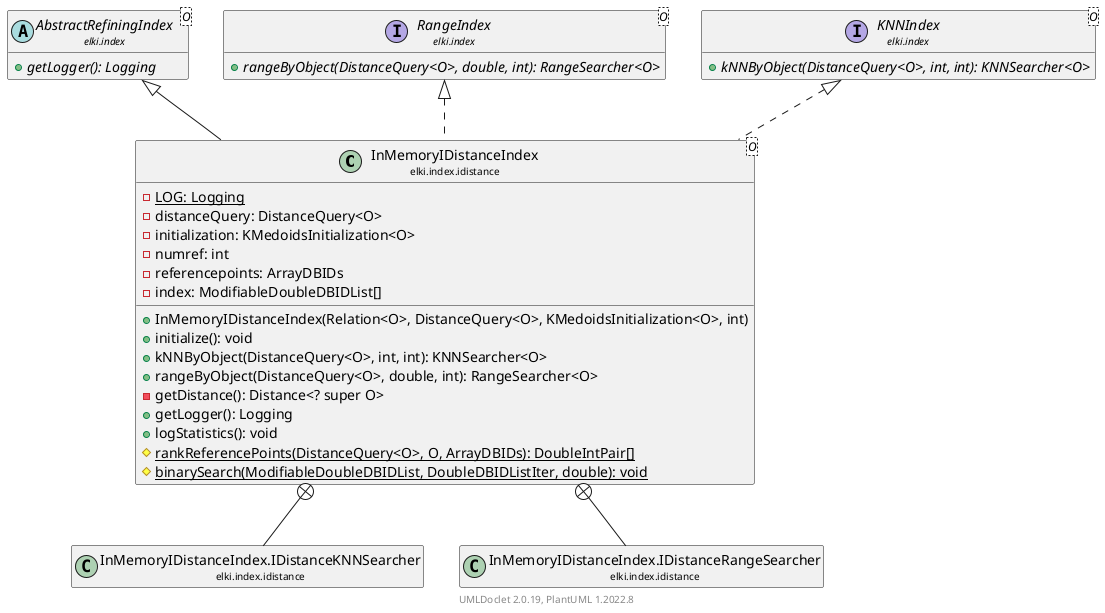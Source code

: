 @startuml
    remove .*\.(Instance|Par|Parameterizer|Factory)$
    set namespaceSeparator none
    hide empty fields
    hide empty methods

    class "<size:14>InMemoryIDistanceIndex\n<size:10>elki.index.idistance" as elki.index.idistance.InMemoryIDistanceIndex<O> [[InMemoryIDistanceIndex.html]] {
        {static} -LOG: Logging
        -distanceQuery: DistanceQuery<O>
        -initialization: KMedoidsInitialization<O>
        -numref: int
        -referencepoints: ArrayDBIDs
        -index: ModifiableDoubleDBIDList[]
        +InMemoryIDistanceIndex(Relation<O>, DistanceQuery<O>, KMedoidsInitialization<O>, int)
        +initialize(): void
        +kNNByObject(DistanceQuery<O>, int, int): KNNSearcher<O>
        +rangeByObject(DistanceQuery<O>, double, int): RangeSearcher<O>
        -getDistance(): Distance<? super O>
        +getLogger(): Logging
        +logStatistics(): void
        {static} #rankReferencePoints(DistanceQuery<O>, O, ArrayDBIDs): DoubleIntPair[]
        {static} #binarySearch(ModifiableDoubleDBIDList, DoubleDBIDListIter, double): void
    }

    abstract class "<size:14>AbstractRefiningIndex\n<size:10>elki.index" as elki.index.AbstractRefiningIndex<O> [[../AbstractRefiningIndex.html]] {
        {abstract} +getLogger(): Logging
    }
    interface "<size:14>RangeIndex\n<size:10>elki.index" as elki.index.RangeIndex<O> [[../RangeIndex.html]] {
        {abstract} +rangeByObject(DistanceQuery<O>, double, int): RangeSearcher<O>
    }
    interface "<size:14>KNNIndex\n<size:10>elki.index" as elki.index.KNNIndex<O> [[../KNNIndex.html]] {
        {abstract} +kNNByObject(DistanceQuery<O>, int, int): KNNSearcher<O>
    }
    class "<size:14>InMemoryIDistanceIndex.IDistanceKNNSearcher\n<size:10>elki.index.idistance" as elki.index.idistance.InMemoryIDistanceIndex.IDistanceKNNSearcher [[InMemoryIDistanceIndex.IDistanceKNNSearcher.html]]
    class "<size:14>InMemoryIDistanceIndex.IDistanceRangeSearcher\n<size:10>elki.index.idistance" as elki.index.idistance.InMemoryIDistanceIndex.IDistanceRangeSearcher [[InMemoryIDistanceIndex.IDistanceRangeSearcher.html]]
    class "<size:14>InMemoryIDistanceIndex.Factory\n<size:10>elki.index.idistance" as elki.index.idistance.InMemoryIDistanceIndex.Factory<V> [[InMemoryIDistanceIndex.Factory.html]]

    elki.index.AbstractRefiningIndex <|-- elki.index.idistance.InMemoryIDistanceIndex
    elki.index.RangeIndex <|.. elki.index.idistance.InMemoryIDistanceIndex
    elki.index.KNNIndex <|.. elki.index.idistance.InMemoryIDistanceIndex
    elki.index.idistance.InMemoryIDistanceIndex +-- elki.index.idistance.InMemoryIDistanceIndex.IDistanceKNNSearcher
    elki.index.idistance.InMemoryIDistanceIndex +-- elki.index.idistance.InMemoryIDistanceIndex.IDistanceRangeSearcher
    elki.index.idistance.InMemoryIDistanceIndex +-- elki.index.idistance.InMemoryIDistanceIndex.Factory

    center footer UMLDoclet 2.0.19, PlantUML 1.2022.8
@enduml
